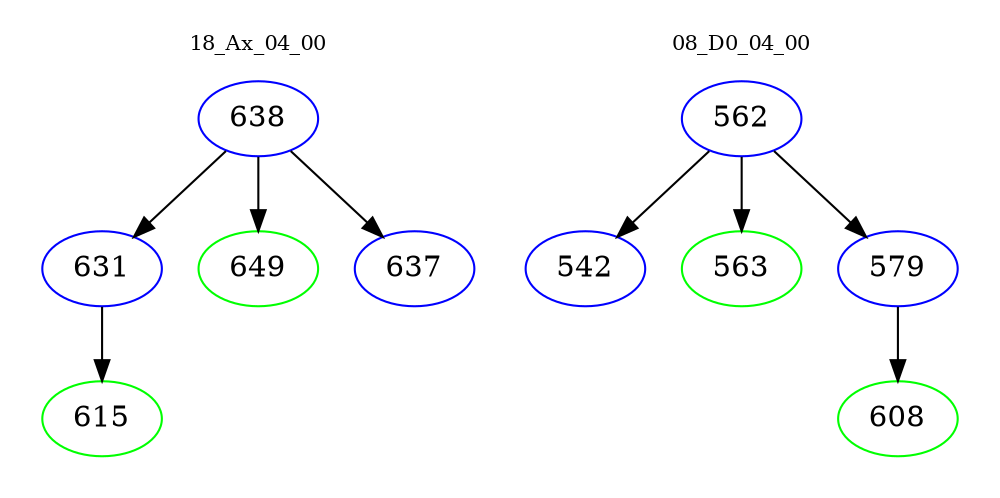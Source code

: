digraph{
subgraph cluster_0 {
color = white
label = "18_Ax_04_00";
fontsize=10;
T0_638 [label="638", color="blue"]
T0_638 -> T0_631 [color="black"]
T0_631 [label="631", color="blue"]
T0_631 -> T0_615 [color="black"]
T0_615 [label="615", color="green"]
T0_638 -> T0_649 [color="black"]
T0_649 [label="649", color="green"]
T0_638 -> T0_637 [color="black"]
T0_637 [label="637", color="blue"]
}
subgraph cluster_1 {
color = white
label = "08_D0_04_00";
fontsize=10;
T1_562 [label="562", color="blue"]
T1_562 -> T1_542 [color="black"]
T1_542 [label="542", color="blue"]
T1_562 -> T1_563 [color="black"]
T1_563 [label="563", color="green"]
T1_562 -> T1_579 [color="black"]
T1_579 [label="579", color="blue"]
T1_579 -> T1_608 [color="black"]
T1_608 [label="608", color="green"]
}
}
